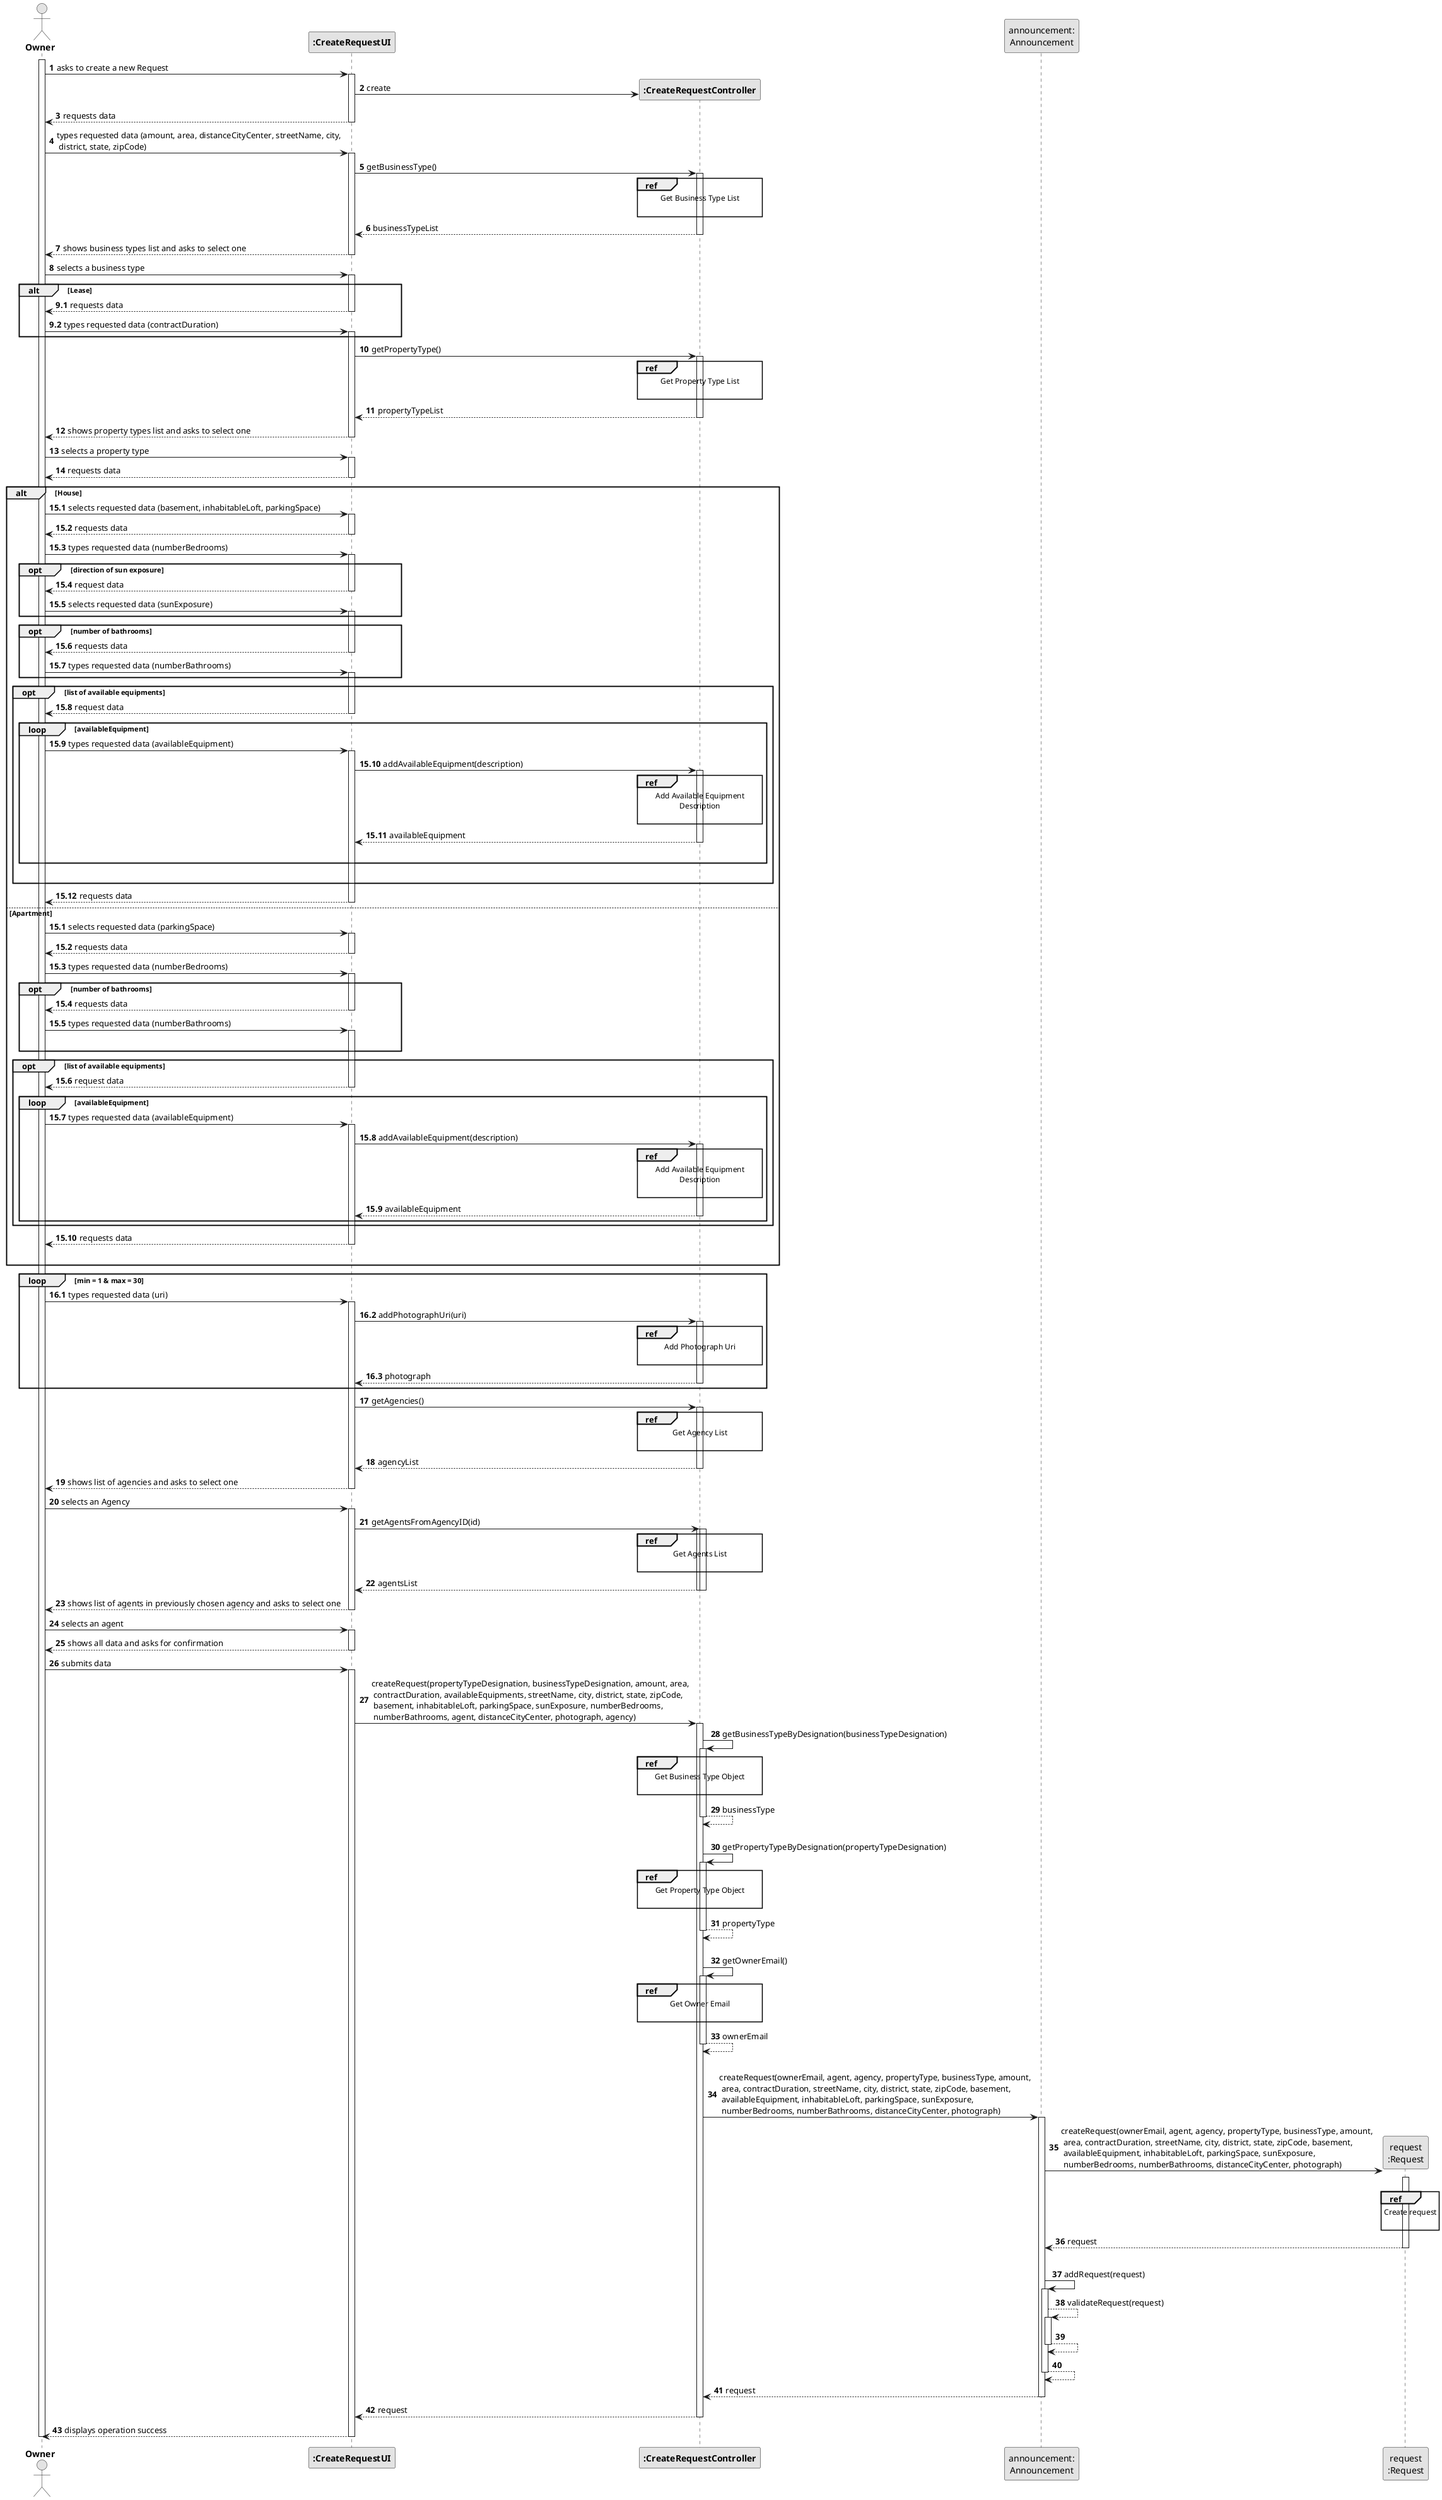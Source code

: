 @startuml

skinparam monochrome true
skinparam packageStyle rectangle
skinparam shadowing false

actor "<b>Owner</b>" as Owner
participant "<b>:CreateRequestUI</b>" as UI
participant "<b>:CreateRequestController</b>" as CTRL
participant "announcement:\nAnnouncement" as ANNOUNCE
participant "request\n:Request" as REQUEST

autonumber

activate Owner

    Owner -> UI : asks to create a new Request

        activate UI

            UI -> CTRL** : create

            UI --> Owner : requests data

        deactivate UI

    Owner -> UI : types requested data (amount, area, distanceCityCenter, streetName, city,\n district, state, zipCode)

        activate UI

            UI -> CTRL : getBusinessType()

            activate CTRL

               ref over CTRL
                    Get Business Type List

               end ref

               CTRL --> UI : businessTypeList

            deactivate CTRL

            UI --> Owner : shows business types list and asks to select one

        deactivate UI

    Owner -> UI : selects a business type

    activate UI

        alt Lease

            autonumber 9.1
            UI --> Owner : requests data

            deactivate UI

            Owner -> UI : types requested data (contractDuration)

            activate UI
        end alt


    activate UI
        autonumber 10
        UI -> CTRL : getPropertyType()

        activate CTRL

            ref over CTRL
                Get Property Type List

            end ref

        CTRL --> UI : propertyTypeList

        deactivate CTRL

    UI --> Owner : shows property types list and asks to select one

    deactivate UI

     Owner -> UI : selects a property type

     activate UI

     UI --> Owner : requests data
     deactivate UI

      alt House
         autonumber 15.1
         Owner -> UI : selects requested data (basement, inhabitableLoft, parkingSpace)
         activate UI

         UI --> Owner : requests data
         deactivate UI

         Owner -> UI : types requested data (numberBedrooms)

         activate UI

         opt direction of sun exposure
         UI --> Owner : request data
         deactivate UI

         Owner -> UI : selects requested data (sunExposure)
         activate UI

         end opt

        opt number of bathrooms
         UI --> Owner : requests data
         deactivate UI

         Owner -> UI : types requested data (numberBathrooms)
         activate UI

        end  opt

        opt list of available equipments

         UI --> Owner : request data
         deactivate UI

             loop availableEquipment
                 Owner -> UI : types requested data (availableEquipment)
                 activate UI

                 UI -> CTRL : addAvailableEquipment(description)
                 activate CTRL

                       ref over CTRL
                       Add Available Equipment
                       Description

                       end ref

                 CTRL --> UI : availableEquipment
                 deactivate CTRL
                 |||
                 end loop
             |||
             end opt

             UI --> Owner : requests data
             deactivate UI

      else Apartment
         autonumber 15.1
         Owner -> UI : selects requested data (parkingSpace)
         activate UI

         UI --> Owner : requests data
         deactivate UI


         Owner -> UI : types requested data (numberBedrooms)
         activate UI

        opt number of bathrooms
         UI --> Owner : requests data
         deactivate UI

         Owner -> UI : types requested data (numberBathrooms)
         activate UI
         |||
        end  opt

        opt list of available equipments

            UI --> Owner : request data
            deactivate UI

             loop availableEquipment
                 Owner -> UI : types requested data (availableEquipment)
                 activate UI

                 UI -> CTRL : addAvailableEquipment(description)
                 activate CTRL

                       ref over CTRL
                       Add Available Equipment
                       Description

                       end ref

                 CTRL --> UI : availableEquipment
                 deactivate CTRL
             end loop
        end opt

         UI --> Owner : requests data
         deactivate UI
         |||
         end alt

    loop min = 1 & max = 30
    autonumber 16.1
    Owner -> UI : types requested data (uri)
    activate UI

    UI -> CTRL : addPhotographUri(uri)
    activate CTRL

        ref over CTRL
            Add Photograph Uri

        end ref

    CTRL --> UI : photograph

    deactivate CTRL
    end loop

    autonumber 17
    UI -> CTRL : getAgencies()
    activate CTRL
            ref over CTRL
                Get Agency List

            end ref
    CTRL --> UI : agencyList
    deactivate CTRL

    UI --> Owner : shows list of agencies and asks to select one
    deactivate UI

     Owner -> UI : selects an Agency

        activate UI

            UI -> CTRL : getAgentsFromAgencyID(id)

            activate CTRL

                activate CTRL

                    ref over CTRL
                     Get Agents List

                    end ref

                CTRL --> UI : agentsList
                deactivate CTRL

            deactivate CTRL

            UI --> Owner : shows list of agents in previously chosen agency and asks to select one
            deactivate UI

            Owner -> UI : selects an agent

            activate UI

            UI --> Owner : shows all data and asks for confirmation

            deactivate UI

           Owner -> UI : submits data

           activate UI

            UI -> CTRL : createRequest(propertyTypeDesignation, businessTypeDesignation, amount, area,\n contractDuration, availableEquipments, streetName, city, district, state, zipCode,\n basement, inhabitableLoft, parkingSpace, sunExposure, numberBedrooms,\n numberBathrooms, agent, distanceCityCenter, photograph, agency)

            activate CTRL

            CTRL -> CTRL : getBusinessTypeByDesignation(businessTypeDesignation)
            activate CTRL

                ref over CTRL
                Get Business Type Object

                end ref

            CTRL --> CTRL : businessType
            deactivate CTRL

            |||
            CTRL -> CTRL : getPropertyTypeByDesignation(propertyTypeDesignation)
                        activate CTRL

                            ref over CTRL
                            Get Property Type Object

                            end ref

                        CTRL --> CTRL : propertyType
                        deactivate CTRL

            |||
             CTRL -> CTRL : getOwnerEmail()
                activate CTRL

                    ref over CTRL
                        Get Owner Email

                    end ref

                CTRL --> CTRL : ownerEmail
                deactivate CTRL

        |||
        CTRL -> ANNOUNCE : createRequest(ownerEmail, agent, agency, propertyType, businessType, amount,\n area, contractDuration, streetName, city, district, state, zipCode, basement,\n availableEquipment, inhabitableLoft, parkingSpace, sunExposure,\n numberBedrooms, numberBathrooms, distanceCityCenter, photograph)

       activate ANNOUNCE

        ANNOUNCE -> REQUEST** : createRequest(ownerEmail, agent, agency, propertyType, businessType, amount,\n area, contractDuration, streetName, city, district, state, zipCode, basement,\n availableEquipment, inhabitableLoft, parkingSpace, sunExposure,\n numberBedrooms, numberBathrooms, distanceCityCenter, photograph)

       activate REQUEST

            |||
           ref over REQUEST
           Create request

           end ref
       REQUEST --> ANNOUNCE : request
       deactivate REQUEST

        |||
        ANNOUNCE -> ANNOUNCE : addRequest(request)

        activate ANNOUNCE

            ANNOUNCE --> ANNOUNCE : validateRequest(request)
            activate ANNOUNCE

            ANNOUNCE --> ANNOUNCE
            deactivate ANNOUNCE

            ANNOUNCE --> ANNOUNCE
            deactivate ANNOUNCE

        ANNOUNCE --> CTRL : request
        deactivate ANNOUNCE

        CTRL --> UI : request
    deactivate CTRL

     UI --> Owner : displays operation success
        deactivate UI

deactivate Owner
@enduml